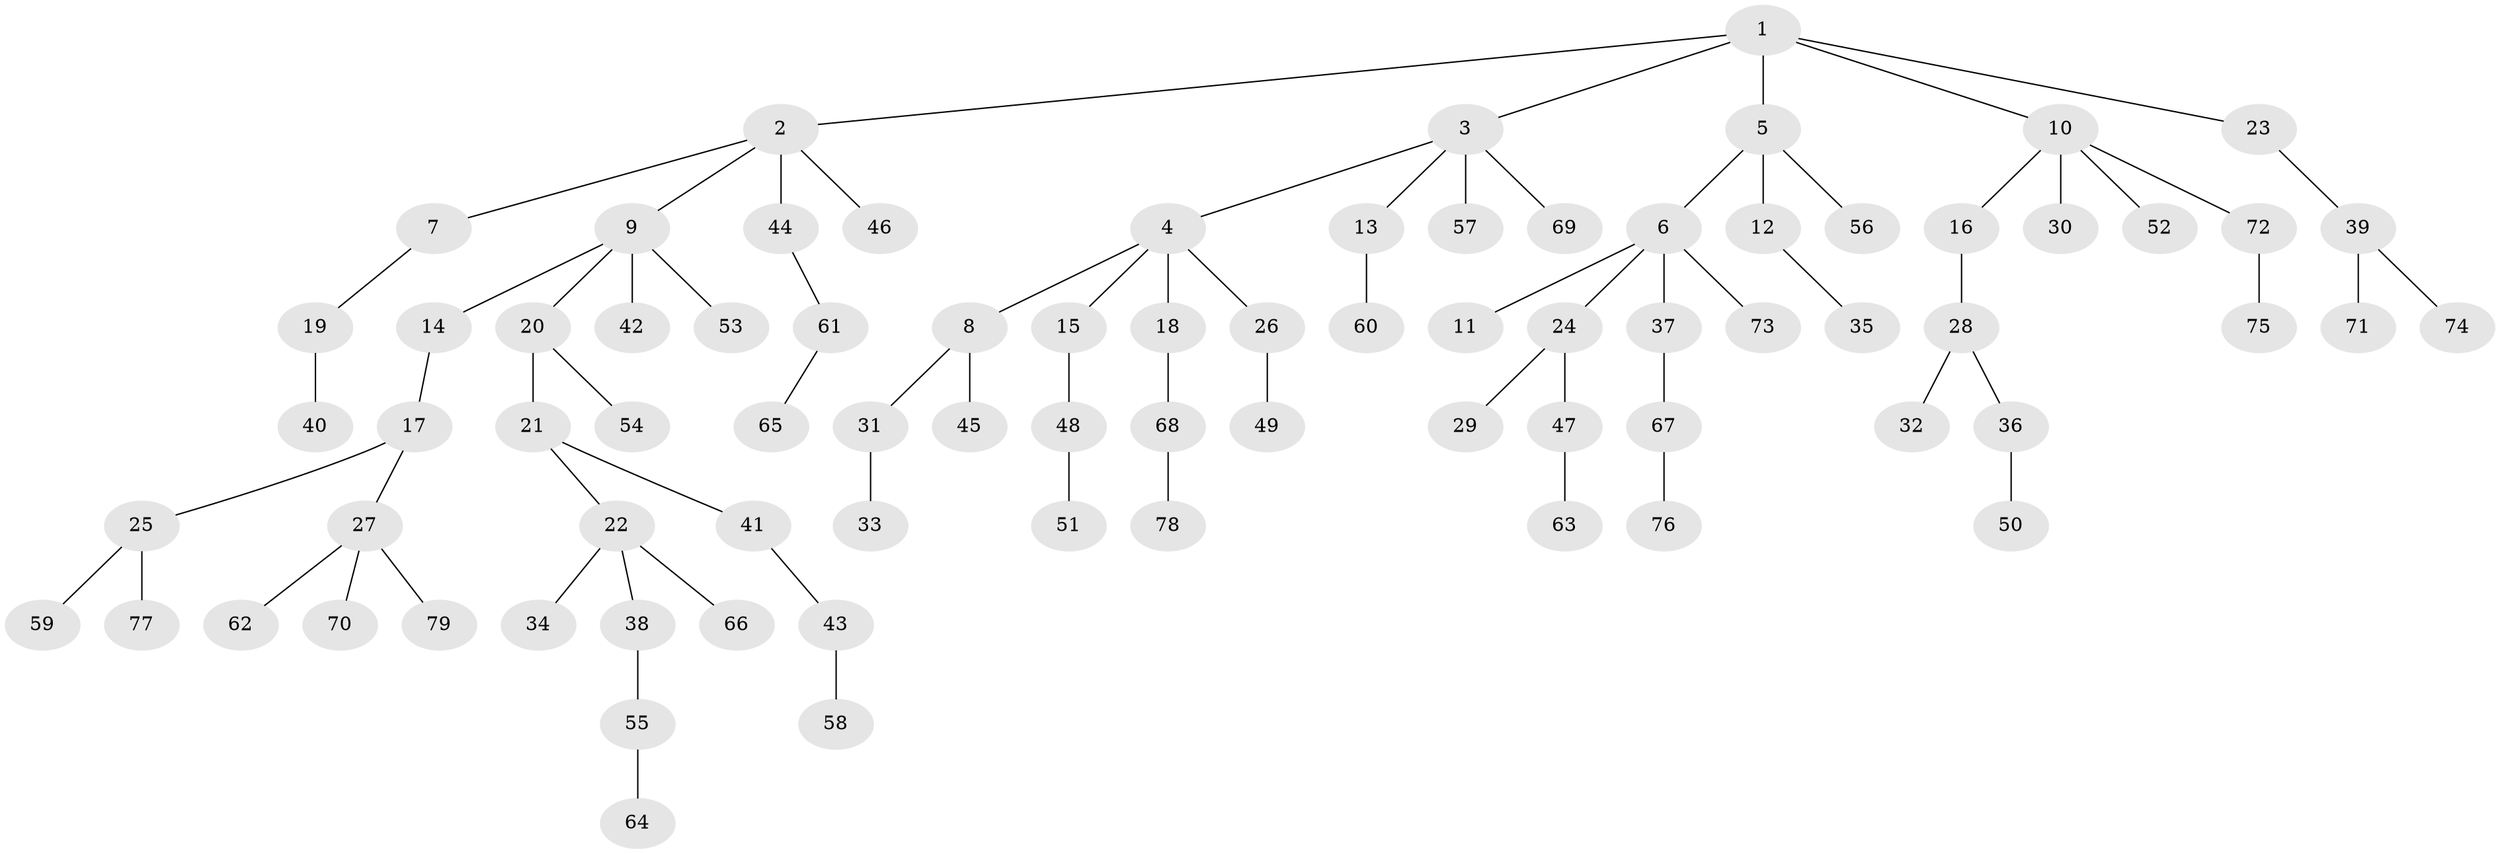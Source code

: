 // coarse degree distribution, {7: 0.01818181818181818, 5: 0.07272727272727272, 4: 0.03636363636363636, 2: 0.23636363636363636, 1: 0.5272727272727272, 3: 0.10909090909090909}
// Generated by graph-tools (version 1.1) at 2025/24/03/03/25 07:24:05]
// undirected, 79 vertices, 78 edges
graph export_dot {
graph [start="1"]
  node [color=gray90,style=filled];
  1;
  2;
  3;
  4;
  5;
  6;
  7;
  8;
  9;
  10;
  11;
  12;
  13;
  14;
  15;
  16;
  17;
  18;
  19;
  20;
  21;
  22;
  23;
  24;
  25;
  26;
  27;
  28;
  29;
  30;
  31;
  32;
  33;
  34;
  35;
  36;
  37;
  38;
  39;
  40;
  41;
  42;
  43;
  44;
  45;
  46;
  47;
  48;
  49;
  50;
  51;
  52;
  53;
  54;
  55;
  56;
  57;
  58;
  59;
  60;
  61;
  62;
  63;
  64;
  65;
  66;
  67;
  68;
  69;
  70;
  71;
  72;
  73;
  74;
  75;
  76;
  77;
  78;
  79;
  1 -- 2;
  1 -- 3;
  1 -- 5;
  1 -- 10;
  1 -- 23;
  2 -- 7;
  2 -- 9;
  2 -- 44;
  2 -- 46;
  3 -- 4;
  3 -- 13;
  3 -- 57;
  3 -- 69;
  4 -- 8;
  4 -- 15;
  4 -- 18;
  4 -- 26;
  5 -- 6;
  5 -- 12;
  5 -- 56;
  6 -- 11;
  6 -- 24;
  6 -- 37;
  6 -- 73;
  7 -- 19;
  8 -- 31;
  8 -- 45;
  9 -- 14;
  9 -- 20;
  9 -- 42;
  9 -- 53;
  10 -- 16;
  10 -- 30;
  10 -- 52;
  10 -- 72;
  12 -- 35;
  13 -- 60;
  14 -- 17;
  15 -- 48;
  16 -- 28;
  17 -- 25;
  17 -- 27;
  18 -- 68;
  19 -- 40;
  20 -- 21;
  20 -- 54;
  21 -- 22;
  21 -- 41;
  22 -- 34;
  22 -- 38;
  22 -- 66;
  23 -- 39;
  24 -- 29;
  24 -- 47;
  25 -- 59;
  25 -- 77;
  26 -- 49;
  27 -- 62;
  27 -- 70;
  27 -- 79;
  28 -- 32;
  28 -- 36;
  31 -- 33;
  36 -- 50;
  37 -- 67;
  38 -- 55;
  39 -- 71;
  39 -- 74;
  41 -- 43;
  43 -- 58;
  44 -- 61;
  47 -- 63;
  48 -- 51;
  55 -- 64;
  61 -- 65;
  67 -- 76;
  68 -- 78;
  72 -- 75;
}
